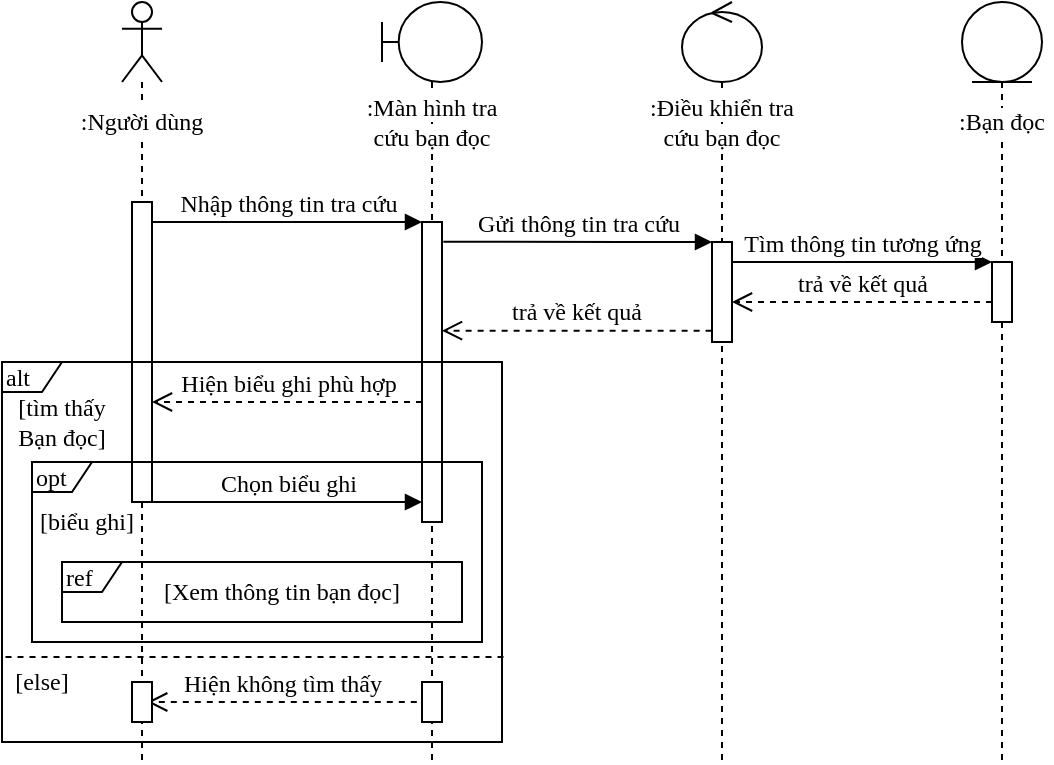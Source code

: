 <mxfile version="13.3.1" type="device"><diagram name="Page-1" id="13e1069c-82ec-6db2-03f1-153e76fe0fe0"><mxGraphModel dx="1022" dy="459" grid="1" gridSize="10" guides="1" tooltips="1" connect="1" arrows="1" fold="1" page="1" pageScale="1" pageWidth="827" pageHeight="1169" background="#ffffff" math="0" shadow="0"><root><mxCell id="0"/><mxCell id="1" parent="0"/><mxCell id="tdb_ClGOePPP8fU_YmU6-1" value="" style="shape=umlLifeline;participant=umlActor;perimeter=lifelinePerimeter;whiteSpace=wrap;html=1;container=1;collapsible=0;recursiveResize=0;verticalAlign=top;spacingTop=36;labelBackgroundColor=#ffffff;outlineConnect=0;fontFamily=Times New Roman;fontSize=11;" parent="1" vertex="1"><mxGeometry x="100" y="20" width="20" height="380" as="geometry"/></mxCell><mxCell id="tdb_ClGOePPP8fU_YmU6-8" value="" style="html=1;points=[];perimeter=orthogonalPerimeter;fontFamily=Times New Roman;fontSize=12;" parent="tdb_ClGOePPP8fU_YmU6-1" vertex="1"><mxGeometry x="5" y="100" width="10" height="150" as="geometry"/></mxCell><mxCell id="GiUdu1NR9oItqfrMwQUK-1" value=":Người dùng" style="text;html=1;strokeColor=none;fillColor=#FFFFFF;align=center;verticalAlign=middle;whiteSpace=wrap;rounded=0;fontSize=12;fontFamily=Times New Roman;" parent="1" vertex="1"><mxGeometry x="75" y="70" width="70" height="20" as="geometry"/></mxCell><mxCell id="tdb_ClGOePPP8fU_YmU6-2" value="" style="shape=umlLifeline;participant=umlBoundary;perimeter=lifelinePerimeter;whiteSpace=wrap;html=1;container=1;collapsible=0;recursiveResize=0;verticalAlign=top;spacingTop=36;labelBackgroundColor=#ffffff;outlineConnect=0;fontFamily=Times New Roman;fontSize=12;" parent="1" vertex="1"><mxGeometry x="230" y="20" width="50" height="380" as="geometry"/></mxCell><mxCell id="tdb_ClGOePPP8fU_YmU6-10" value="" style="html=1;points=[];perimeter=orthogonalPerimeter;fontFamily=Times New Roman;fontSize=12;" parent="tdb_ClGOePPP8fU_YmU6-2" vertex="1"><mxGeometry x="20" y="110" width="10" height="150" as="geometry"/></mxCell><mxCell id="tdb_ClGOePPP8fU_YmU6-3" value="" style="shape=umlLifeline;participant=umlControl;perimeter=lifelinePerimeter;whiteSpace=wrap;html=1;container=1;collapsible=0;recursiveResize=0;verticalAlign=top;spacingTop=36;labelBackgroundColor=#ffffff;outlineConnect=0;fontFamily=Times New Roman;fontSize=12;" parent="1" vertex="1"><mxGeometry x="380" y="20" width="40" height="380" as="geometry"/></mxCell><mxCell id="tdb_ClGOePPP8fU_YmU6-4" value="" style="shape=umlLifeline;participant=umlEntity;perimeter=lifelinePerimeter;whiteSpace=wrap;html=1;container=1;collapsible=0;recursiveResize=0;verticalAlign=top;spacingTop=36;labelBackgroundColor=#ffffff;outlineConnect=0;fontFamily=Times New Roman;fontSize=12;" parent="1" vertex="1"><mxGeometry x="520" y="20" width="40" height="380" as="geometry"/></mxCell><mxCell id="tdb_ClGOePPP8fU_YmU6-13" value="" style="html=1;points=[];perimeter=orthogonalPerimeter;fontFamily=Times New Roman;fontSize=12;" parent="tdb_ClGOePPP8fU_YmU6-4" vertex="1"><mxGeometry x="15" y="130" width="10" height="30" as="geometry"/></mxCell><mxCell id="tdb_ClGOePPP8fU_YmU6-6" value="Nhập thông tin tra cứu" style="html=1;verticalAlign=bottom;endArrow=block;fontFamily=Times New Roman;fontSize=12;" parent="1" source="tdb_ClGOePPP8fU_YmU6-8" target="tdb_ClGOePPP8fU_YmU6-10" edge="1"><mxGeometry width="80" relative="1" as="geometry"><mxPoint x="130" y="120" as="sourcePoint"/><mxPoint x="220" y="140" as="targetPoint"/><Array as="points"><mxPoint x="150" y="130"/></Array></mxGeometry></mxCell><mxCell id="tdb_ClGOePPP8fU_YmU6-7" value="Hiện biểu ghi phù hợp" style="html=1;verticalAlign=bottom;endArrow=open;dashed=1;endSize=8;fontFamily=Times New Roman;fontSize=12;" parent="1" edge="1"><mxGeometry relative="1" as="geometry"><mxPoint x="250" y="220" as="sourcePoint"/><mxPoint x="115" y="220" as="targetPoint"/><Array as="points"><mxPoint x="180" y="220"/></Array></mxGeometry></mxCell><mxCell id="tdb_ClGOePPP8fU_YmU6-9" value="Gửi thông tin tra cứu" style="html=1;verticalAlign=bottom;endArrow=block;fontFamily=Times New Roman;fontSize=12;exitX=1.067;exitY=0.066;exitDx=0;exitDy=0;exitPerimeter=0;" parent="1" source="tdb_ClGOePPP8fU_YmU6-10" target="tdb_ClGOePPP8fU_YmU6-12" edge="1"><mxGeometry width="80" relative="1" as="geometry"><mxPoint x="260.0" y="150" as="sourcePoint"/><mxPoint x="404.69" y="150" as="targetPoint"/><Array as="points"><mxPoint x="360" y="140"/></Array></mxGeometry></mxCell><mxCell id="tdb_ClGOePPP8fU_YmU6-11" value="Tìm thông tin tương ứng" style="html=1;verticalAlign=bottom;endArrow=block;fontFamily=Times New Roman;fontSize=12;" parent="1" source="tdb_ClGOePPP8fU_YmU6-12" target="tdb_ClGOePPP8fU_YmU6-13" edge="1"><mxGeometry width="80" relative="1" as="geometry"><mxPoint x="400" y="150.24" as="sourcePoint"/><mxPoint x="530" y="150" as="targetPoint"/><Array as="points"><mxPoint x="440.09" y="150"/><mxPoint x="500.09" y="150"/></Array></mxGeometry></mxCell><mxCell id="tdb_ClGOePPP8fU_YmU6-12" value="" style="html=1;points=[];perimeter=orthogonalPerimeter;fontFamily=Times New Roman;fontSize=12;" parent="1" vertex="1"><mxGeometry x="395" y="140" width="10" height="50" as="geometry"/></mxCell><mxCell id="tdb_ClGOePPP8fU_YmU6-14" value="alt" style="shape=umlFrame;whiteSpace=wrap;html=1;width=30;height=15;fontFamily=Times New Roman;fontSize=12;align=left;" parent="1" vertex="1"><mxGeometry x="40" y="200" width="250" height="190" as="geometry"/></mxCell><mxCell id="tdb_ClGOePPP8fU_YmU6-20" value="[tìm thấy Bạn đọc]" style="text;html=1;strokeColor=none;fillColor=none;align=center;verticalAlign=middle;whiteSpace=wrap;rounded=0;fontFamily=Times New Roman;fontSize=12;" parent="1" vertex="1"><mxGeometry x="45" y="220" width="50" height="20" as="geometry"/></mxCell><mxCell id="tdb_ClGOePPP8fU_YmU6-26" value="Chọn biểu ghi" style="html=1;verticalAlign=bottom;endArrow=block;fontFamily=Times New Roman;fontSize=12;" parent="1" source="tdb_ClGOePPP8fU_YmU6-8" target="tdb_ClGOePPP8fU_YmU6-10" edge="1"><mxGeometry width="80" relative="1" as="geometry"><mxPoint x="117.5" y="270" as="sourcePoint"/><mxPoint x="252.5" y="270" as="targetPoint"/><Array as="points"><mxPoint x="152.19" y="270"/></Array></mxGeometry></mxCell><mxCell id="tdb_ClGOePPP8fU_YmU6-27" value="opt" style="shape=umlFrame;whiteSpace=wrap;html=1;width=30;height=15;fontFamily=Times New Roman;fontSize=12;align=left;" parent="1" vertex="1"><mxGeometry x="55" y="250" width="225" height="90" as="geometry"/></mxCell><mxCell id="tdb_ClGOePPP8fU_YmU6-28" value="[biểu ghi]" style="text;html=1;strokeColor=none;fillColor=none;align=center;verticalAlign=middle;whiteSpace=wrap;rounded=0;fontFamily=Times New Roman;fontSize=12;" parent="1" vertex="1"><mxGeometry x="55" y="270" width="55" height="20" as="geometry"/></mxCell><mxCell id="tdb_ClGOePPP8fU_YmU6-29" value="ref" style="shape=umlFrame;whiteSpace=wrap;html=1;fontFamily=Times New Roman;fontSize=12;align=left;width=30;height=15;" parent="1" vertex="1"><mxGeometry x="70" y="300" width="200" height="30" as="geometry"/></mxCell><mxCell id="tdb_ClGOePPP8fU_YmU6-30" value="[Xem thông tin bạn đọc]" style="text;html=1;strokeColor=none;fillColor=none;align=center;verticalAlign=middle;whiteSpace=wrap;rounded=0;fontFamily=Times New Roman;fontSize=12;" parent="1" vertex="1"><mxGeometry x="120" y="305" width="120" height="20" as="geometry"/></mxCell><mxCell id="tdb_ClGOePPP8fU_YmU6-32" value="trả về kết quả" style="html=1;verticalAlign=bottom;endArrow=open;dashed=1;endSize=8;fontFamily=Times New Roman;fontSize=12;" parent="1" source="tdb_ClGOePPP8fU_YmU6-13" target="tdb_ClGOePPP8fU_YmU6-12" edge="1"><mxGeometry relative="1" as="geometry"><mxPoint x="520" y="190" as="sourcePoint"/><mxPoint x="440" y="190" as="targetPoint"/><Array as="points"><mxPoint x="490" y="170"/></Array></mxGeometry></mxCell><mxCell id="tdb_ClGOePPP8fU_YmU6-33" value="trả về kết quả" style="html=1;verticalAlign=bottom;endArrow=open;dashed=1;endSize=8;fontFamily=Times New Roman;fontSize=12;exitX=-0.02;exitY=0.887;exitDx=0;exitDy=0;exitPerimeter=0;" parent="1" source="tdb_ClGOePPP8fU_YmU6-12" target="tdb_ClGOePPP8fU_YmU6-10" edge="1"><mxGeometry relative="1" as="geometry"><mxPoint x="389.27" y="200" as="sourcePoint"/><mxPoint x="260" y="198" as="targetPoint"/></mxGeometry></mxCell><mxCell id="GiUdu1NR9oItqfrMwQUK-2" value="&lt;span style=&quot;background-color: rgb(255 , 255 , 255)&quot;&gt;:Màn hình tra cứu bạn đọc&lt;/span&gt;" style="text;html=1;strokeColor=none;fillColor=none;align=center;verticalAlign=middle;whiteSpace=wrap;rounded=0;fontFamily=Times New Roman;fontSize=12;" parent="1" vertex="1"><mxGeometry x="220" y="70" width="70" height="20" as="geometry"/></mxCell><mxCell id="GiUdu1NR9oItqfrMwQUK-3" value="&lt;span style=&quot;background-color: rgb(255 , 255 , 255)&quot;&gt;:Điều khiển tra cứu bạn đọc&lt;/span&gt;" style="text;html=1;strokeColor=none;fillColor=none;align=center;verticalAlign=middle;whiteSpace=wrap;rounded=0;fontFamily=Times New Roman;fontSize=12;" parent="1" vertex="1"><mxGeometry x="360" y="70" width="80" height="20" as="geometry"/></mxCell><mxCell id="GiUdu1NR9oItqfrMwQUK-4" value="&lt;span style=&quot;background-color: rgb(255 , 255 , 255)&quot;&gt;:Bạn đọc&lt;/span&gt;" style="text;html=1;strokeColor=none;fillColor=none;align=center;verticalAlign=middle;whiteSpace=wrap;rounded=0;fontFamily=Times New Roman;fontSize=12;" parent="1" vertex="1"><mxGeometry x="515" y="70" width="50" height="20" as="geometry"/></mxCell><mxCell id="GiUdu1NR9oItqfrMwQUK-5" value="" style="endArrow=none;dashed=1;html=1;fontFamily=Times New Roman;fontSize=12;entryX=-0.002;entryY=0.776;entryDx=0;entryDy=0;entryPerimeter=0;exitX=1.003;exitY=0.776;exitDx=0;exitDy=0;exitPerimeter=0;" parent="1" source="tdb_ClGOePPP8fU_YmU6-14" target="tdb_ClGOePPP8fU_YmU6-14" edge="1"><mxGeometry width="50" height="50" relative="1" as="geometry"><mxPoint x="580" y="360" as="sourcePoint"/><mxPoint x="50" y="363" as="targetPoint"/><Array as="points"/></mxGeometry></mxCell><mxCell id="GiUdu1NR9oItqfrMwQUK-6" value="[else]" style="text;html=1;strokeColor=none;fillColor=none;align=center;verticalAlign=middle;whiteSpace=wrap;rounded=0;fontFamily=Times New Roman;fontSize=12;" parent="1" vertex="1"><mxGeometry x="45" y="350" width="30" height="20" as="geometry"/></mxCell><mxCell id="GiUdu1NR9oItqfrMwQUK-11" value="Hiện không tìm thấy" style="html=1;verticalAlign=bottom;endArrow=open;dashed=1;endSize=8;fontFamily=Times New Roman;fontSize=12;exitX=-0.02;exitY=0.887;exitDx=0;exitDy=0;exitPerimeter=0;" parent="1" edge="1"><mxGeometry relative="1" as="geometry"><mxPoint x="247.4" y="370" as="sourcePoint"/><mxPoint x="112.6" y="370" as="targetPoint"/></mxGeometry></mxCell><mxCell id="GiUdu1NR9oItqfrMwQUK-12" value="" style="html=1;points=[];perimeter=orthogonalPerimeter;fontFamily=Times New Roman;fontSize=12;" parent="1" vertex="1"><mxGeometry x="105" y="360" width="10" height="20" as="geometry"/></mxCell><mxCell id="GiUdu1NR9oItqfrMwQUK-14" value="" style="html=1;points=[];perimeter=orthogonalPerimeter;fontFamily=Times New Roman;fontSize=12;" parent="1" vertex="1"><mxGeometry x="250" y="360" width="10" height="20" as="geometry"/></mxCell></root></mxGraphModel></diagram></mxfile>
